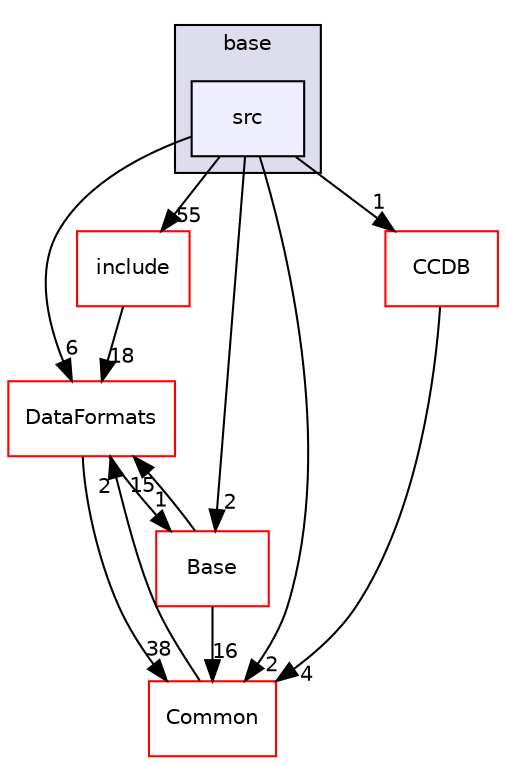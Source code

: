digraph "/home/travis/build/AliceO2Group/AliceO2/Detectors/TRD/base/src" {
  bgcolor=transparent;
  compound=true
  node [ fontsize="10", fontname="Helvetica"];
  edge [ labelfontsize="10", labelfontname="Helvetica"];
  subgraph clusterdir_09bf7f7c4011a5ccc426492db4dd0891 {
    graph [ bgcolor="#ddddee", pencolor="black", label="base" fontname="Helvetica", fontsize="10", URL="dir_09bf7f7c4011a5ccc426492db4dd0891.html"]
  dir_bc3f0ff1fdf26bec79f7d00840858de9 [shape=box, label="src", style="filled", fillcolor="#eeeeff", pencolor="black", URL="dir_bc3f0ff1fdf26bec79f7d00840858de9.html"];
  }
  dir_8b3cc3395a6e7eccd58a8c5fa5ac689e [shape=box label="include" color="red" URL="dir_8b3cc3395a6e7eccd58a8c5fa5ac689e.html"];
  dir_4ab6b4cc6a7edbff49100e9123df213f [shape=box label="Common" color="red" URL="dir_4ab6b4cc6a7edbff49100e9123df213f.html"];
  dir_6af676bf18881990e4083e191d0e63e0 [shape=box label="CCDB" color="red" URL="dir_6af676bf18881990e4083e191d0e63e0.html"];
  dir_37c90836491b695b472bf98d1be8336b [shape=box label="Base" color="red" URL="dir_37c90836491b695b472bf98d1be8336b.html"];
  dir_2171f7ec022c5423887b07c69b2f5b48 [shape=box label="DataFormats" color="red" URL="dir_2171f7ec022c5423887b07c69b2f5b48.html"];
  dir_8b3cc3395a6e7eccd58a8c5fa5ac689e->dir_2171f7ec022c5423887b07c69b2f5b48 [headlabel="18", labeldistance=1.5 headhref="dir_000160_000090.html"];
  dir_4ab6b4cc6a7edbff49100e9123df213f->dir_2171f7ec022c5423887b07c69b2f5b48 [headlabel="2", labeldistance=1.5 headhref="dir_000036_000090.html"];
  dir_6af676bf18881990e4083e191d0e63e0->dir_4ab6b4cc6a7edbff49100e9123df213f [headlabel="4", labeldistance=1.5 headhref="dir_000028_000036.html"];
  dir_bc3f0ff1fdf26bec79f7d00840858de9->dir_8b3cc3395a6e7eccd58a8c5fa5ac689e [headlabel="55", labeldistance=1.5 headhref="dir_000177_000160.html"];
  dir_bc3f0ff1fdf26bec79f7d00840858de9->dir_4ab6b4cc6a7edbff49100e9123df213f [headlabel="2", labeldistance=1.5 headhref="dir_000177_000036.html"];
  dir_bc3f0ff1fdf26bec79f7d00840858de9->dir_6af676bf18881990e4083e191d0e63e0 [headlabel="1", labeldistance=1.5 headhref="dir_000177_000028.html"];
  dir_bc3f0ff1fdf26bec79f7d00840858de9->dir_37c90836491b695b472bf98d1be8336b [headlabel="2", labeldistance=1.5 headhref="dir_000177_000297.html"];
  dir_bc3f0ff1fdf26bec79f7d00840858de9->dir_2171f7ec022c5423887b07c69b2f5b48 [headlabel="6", labeldistance=1.5 headhref="dir_000177_000090.html"];
  dir_37c90836491b695b472bf98d1be8336b->dir_4ab6b4cc6a7edbff49100e9123df213f [headlabel="16", labeldistance=1.5 headhref="dir_000297_000036.html"];
  dir_37c90836491b695b472bf98d1be8336b->dir_2171f7ec022c5423887b07c69b2f5b48 [headlabel="15", labeldistance=1.5 headhref="dir_000297_000090.html"];
  dir_2171f7ec022c5423887b07c69b2f5b48->dir_4ab6b4cc6a7edbff49100e9123df213f [headlabel="38", labeldistance=1.5 headhref="dir_000090_000036.html"];
  dir_2171f7ec022c5423887b07c69b2f5b48->dir_37c90836491b695b472bf98d1be8336b [headlabel="1", labeldistance=1.5 headhref="dir_000090_000297.html"];
}
